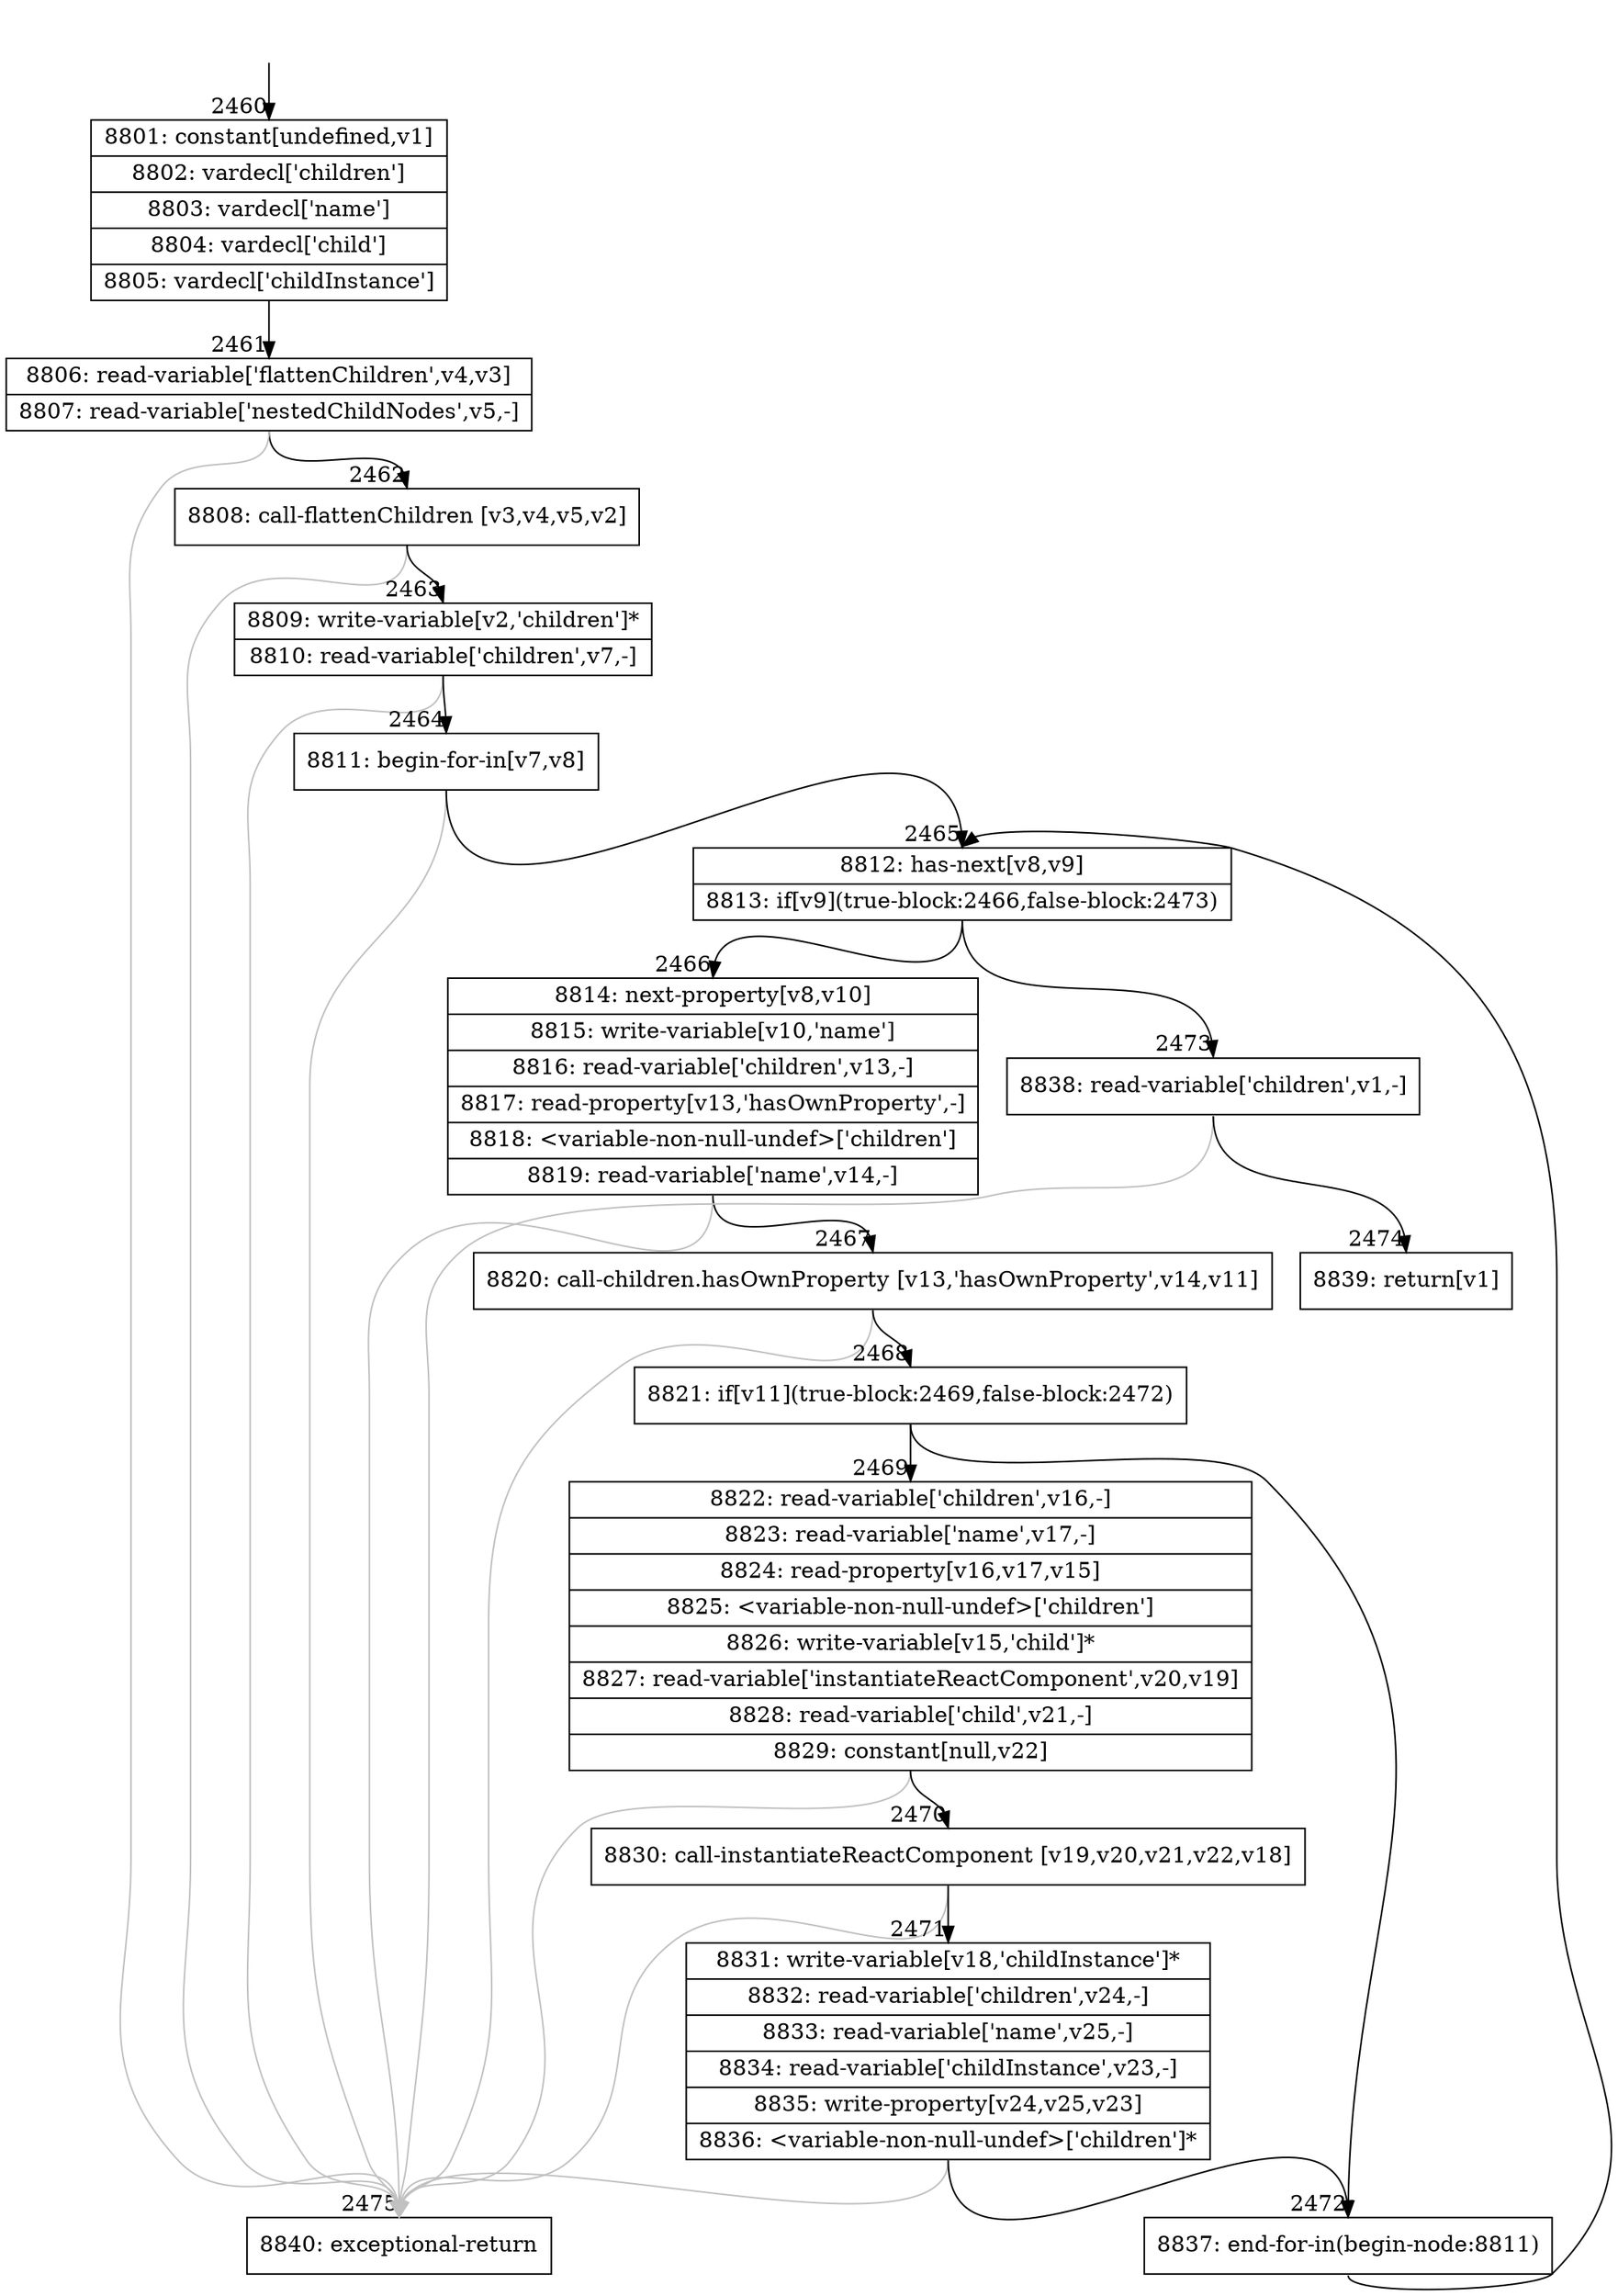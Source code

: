 digraph {
rankdir="TD"
BB_entry180[shape=none,label=""];
BB_entry180 -> BB2460 [tailport=s, headport=n, headlabel="    2460"]
BB2460 [shape=record label="{8801: constant[undefined,v1]|8802: vardecl['children']|8803: vardecl['name']|8804: vardecl['child']|8805: vardecl['childInstance']}" ] 
BB2460 -> BB2461 [tailport=s, headport=n, headlabel="      2461"]
BB2461 [shape=record label="{8806: read-variable['flattenChildren',v4,v3]|8807: read-variable['nestedChildNodes',v5,-]}" ] 
BB2461 -> BB2462 [tailport=s, headport=n, headlabel="      2462"]
BB2461 -> BB2475 [tailport=s, headport=n, color=gray, headlabel="      2475"]
BB2462 [shape=record label="{8808: call-flattenChildren [v3,v4,v5,v2]}" ] 
BB2462 -> BB2463 [tailport=s, headport=n, headlabel="      2463"]
BB2462 -> BB2475 [tailport=s, headport=n, color=gray]
BB2463 [shape=record label="{8809: write-variable[v2,'children']*|8810: read-variable['children',v7,-]}" ] 
BB2463 -> BB2464 [tailport=s, headport=n, headlabel="      2464"]
BB2463 -> BB2475 [tailport=s, headport=n, color=gray]
BB2464 [shape=record label="{8811: begin-for-in[v7,v8]}" ] 
BB2464 -> BB2465 [tailport=s, headport=n, headlabel="      2465"]
BB2464 -> BB2475 [tailport=s, headport=n, color=gray]
BB2465 [shape=record label="{8812: has-next[v8,v9]|8813: if[v9](true-block:2466,false-block:2473)}" ] 
BB2465 -> BB2466 [tailport=s, headport=n, headlabel="      2466"]
BB2465 -> BB2473 [tailport=s, headport=n, headlabel="      2473"]
BB2466 [shape=record label="{8814: next-property[v8,v10]|8815: write-variable[v10,'name']|8816: read-variable['children',v13,-]|8817: read-property[v13,'hasOwnProperty',-]|8818: \<variable-non-null-undef\>['children']|8819: read-variable['name',v14,-]}" ] 
BB2466 -> BB2467 [tailport=s, headport=n, headlabel="      2467"]
BB2466 -> BB2475 [tailport=s, headport=n, color=gray]
BB2467 [shape=record label="{8820: call-children.hasOwnProperty [v13,'hasOwnProperty',v14,v11]}" ] 
BB2467 -> BB2468 [tailport=s, headport=n, headlabel="      2468"]
BB2467 -> BB2475 [tailport=s, headport=n, color=gray]
BB2468 [shape=record label="{8821: if[v11](true-block:2469,false-block:2472)}" ] 
BB2468 -> BB2469 [tailport=s, headport=n, headlabel="      2469"]
BB2468 -> BB2472 [tailport=s, headport=n, headlabel="      2472"]
BB2469 [shape=record label="{8822: read-variable['children',v16,-]|8823: read-variable['name',v17,-]|8824: read-property[v16,v17,v15]|8825: \<variable-non-null-undef\>['children']|8826: write-variable[v15,'child']*|8827: read-variable['instantiateReactComponent',v20,v19]|8828: read-variable['child',v21,-]|8829: constant[null,v22]}" ] 
BB2469 -> BB2470 [tailport=s, headport=n, headlabel="      2470"]
BB2469 -> BB2475 [tailport=s, headport=n, color=gray]
BB2470 [shape=record label="{8830: call-instantiateReactComponent [v19,v20,v21,v22,v18]}" ] 
BB2470 -> BB2471 [tailport=s, headport=n, headlabel="      2471"]
BB2470 -> BB2475 [tailport=s, headport=n, color=gray]
BB2471 [shape=record label="{8831: write-variable[v18,'childInstance']*|8832: read-variable['children',v24,-]|8833: read-variable['name',v25,-]|8834: read-variable['childInstance',v23,-]|8835: write-property[v24,v25,v23]|8836: \<variable-non-null-undef\>['children']*}" ] 
BB2471 -> BB2472 [tailport=s, headport=n]
BB2471 -> BB2475 [tailport=s, headport=n, color=gray]
BB2472 [shape=record label="{8837: end-for-in(begin-node:8811)}" ] 
BB2472 -> BB2465 [tailport=s, headport=n]
BB2473 [shape=record label="{8838: read-variable['children',v1,-]}" ] 
BB2473 -> BB2474 [tailport=s, headport=n, headlabel="      2474"]
BB2473 -> BB2475 [tailport=s, headport=n, color=gray]
BB2474 [shape=record label="{8839: return[v1]}" ] 
BB2475 [shape=record label="{8840: exceptional-return}" ] 
//#$~ 4753
}
